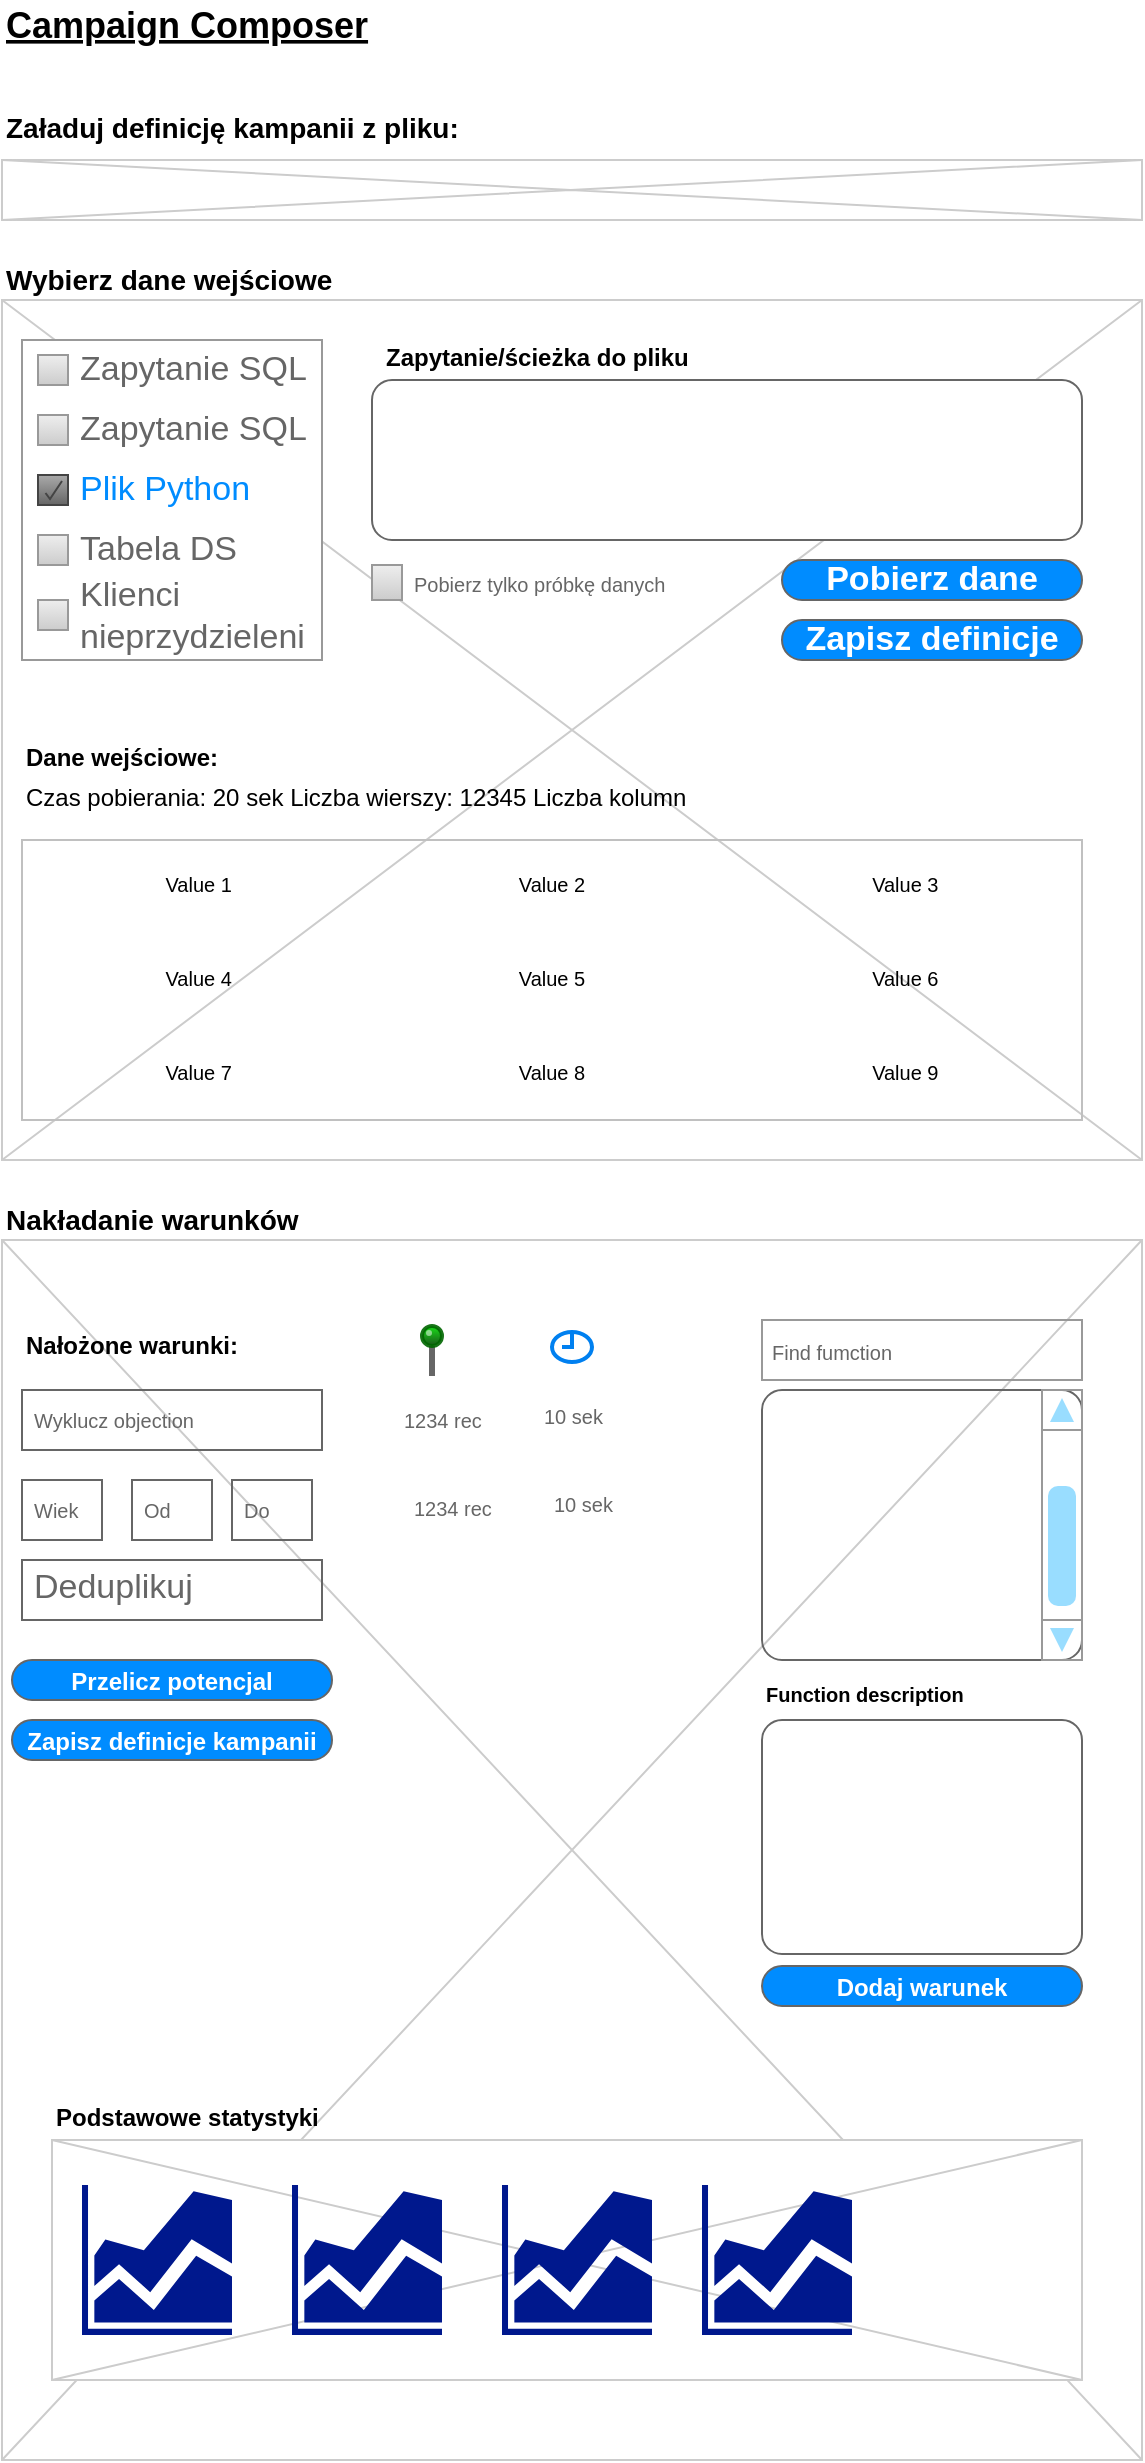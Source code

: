 <mxfile version="12.8.1" type="github">
  <diagram name="Page-1" id="f1b7ffb7-ca1e-a977-7cf5-a751b3c06c05">
    <mxGraphModel dx="1468" dy="744" grid="1" gridSize="10" guides="1" tooltips="1" connect="1" arrows="1" fold="1" page="1" pageScale="1" pageWidth="826" pageHeight="1169" background="#ffffff" math="0" shadow="0">
      <root>
        <mxCell id="0" />
        <mxCell id="1" parent="0" />
        <mxCell id="13" value="" style="verticalLabelPosition=bottom;verticalAlign=top;strokeWidth=1;shape=mxgraph.mockup.graphics.iconGrid;strokeColor=#CCCCCC;gridSize=1,1;" parent="1" vertex="1">
          <mxGeometry x="190" y="220" width="570" height="430" as="geometry" />
        </mxCell>
        <mxCell id="2" value="Campaign Composer" style="text;spacingTop=-5;fontSize=18;fontStyle=5" parent="1" vertex="1">
          <mxGeometry x="190" y="70" width="230" height="20" as="geometry" />
        </mxCell>
        <mxCell id="10" value="Wybierz dane wejściowe" style="text;spacingTop=-5;fontSize=14;fontStyle=1" parent="1" vertex="1">
          <mxGeometry x="190" y="200" width="250" height="20" as="geometry" />
        </mxCell>
        <mxCell id="50" value="" style="verticalLabelPosition=bottom;verticalAlign=top;strokeWidth=1;shape=mxgraph.mockup.graphics.iconGrid;strokeColor=#CCCCCC;gridSize=1,1;" parent="1" vertex="1">
          <mxGeometry x="190" y="150" width="570" height="30" as="geometry" />
        </mxCell>
        <mxCell id="51" value="Zapytanie/ścieżka do pliku" style="text;spacingTop=-5;fontStyle=1" parent="1" vertex="1">
          <mxGeometry x="380" y="240" width="30" height="20" as="geometry" />
        </mxCell>
        <mxCell id="rB9tY-ax31ugRvZ0QZS--175" value="" style="strokeWidth=1;shadow=0;dashed=0;align=center;html=1;shape=mxgraph.mockup.forms.rrect;rSize=0;strokeColor=#999999;fillColor=#ffffff;recursiveResize=0;" vertex="1" parent="1">
          <mxGeometry x="200" y="240" width="150" height="160" as="geometry" />
        </mxCell>
        <mxCell id="rB9tY-ax31ugRvZ0QZS--176" value="Zapytanie SQL" style="strokeWidth=1;shadow=0;dashed=0;align=center;html=1;shape=mxgraph.mockup.forms.rrect;rSize=0;fillColor=#eeeeee;strokeColor=#999999;gradientColor=#cccccc;align=left;spacingLeft=4;fontSize=17;fontColor=#666666;labelPosition=right;" vertex="1" parent="rB9tY-ax31ugRvZ0QZS--175">
          <mxGeometry x="8" y="7.5" width="15" height="15" as="geometry" />
        </mxCell>
        <mxCell id="rB9tY-ax31ugRvZ0QZS--177" value="Zapytanie SQL" style="strokeWidth=1;shadow=0;dashed=0;align=center;html=1;shape=mxgraph.mockup.forms.rrect;rSize=0;fillColor=#eeeeee;strokeColor=#999999;gradientColor=#cccccc;align=left;spacingLeft=4;fontSize=17;fontColor=#666666;labelPosition=right;" vertex="1" parent="rB9tY-ax31ugRvZ0QZS--175">
          <mxGeometry x="8" y="37.5" width="15" height="15" as="geometry" />
        </mxCell>
        <mxCell id="rB9tY-ax31ugRvZ0QZS--178" value="Plik Python" style="strokeWidth=1;shadow=0;dashed=0;align=center;html=1;shape=mxgraph.mockup.forms.checkbox;rSize=0;resizable=0;fillColor=#aaaaaa;strokeColor=#444444;gradientColor=#666666;align=left;spacingLeft=4;fontSize=17;fontColor=#008cff;labelPosition=right;" vertex="1" parent="rB9tY-ax31ugRvZ0QZS--175">
          <mxGeometry x="8" y="67.5" width="15" height="15" as="geometry" />
        </mxCell>
        <mxCell id="rB9tY-ax31ugRvZ0QZS--179" value="Tabela DS" style="strokeWidth=1;shadow=0;dashed=0;align=center;html=1;shape=mxgraph.mockup.forms.rrect;rSize=0;fillColor=#eeeeee;strokeColor=#999999;gradientColor=#cccccc;align=left;spacingLeft=4;fontSize=17;fontColor=#666666;labelPosition=right;" vertex="1" parent="rB9tY-ax31ugRvZ0QZS--175">
          <mxGeometry x="8" y="97.5" width="15" height="15" as="geometry" />
        </mxCell>
        <mxCell id="rB9tY-ax31ugRvZ0QZS--188" value="Klienci&lt;br&gt;nieprzydzieleni" style="strokeWidth=1;shadow=0;dashed=0;align=center;html=1;shape=mxgraph.mockup.forms.rrect;rSize=0;fillColor=#eeeeee;strokeColor=#999999;gradientColor=#cccccc;align=left;spacingLeft=4;fontSize=17;fontColor=#666666;labelPosition=right;" vertex="1" parent="rB9tY-ax31ugRvZ0QZS--175">
          <mxGeometry x="8" y="130" width="15" height="15" as="geometry" />
        </mxCell>
        <mxCell id="rB9tY-ax31ugRvZ0QZS--185" value="" style="shape=mxgraph.mockup.containers.marginRect;rectMarginTop=10;strokeColor=#666666;strokeWidth=1;dashed=0;rounded=1;arcSize=5;recursiveResize=0;" vertex="1" parent="1">
          <mxGeometry x="375" y="250" width="355" height="90" as="geometry" />
        </mxCell>
        <mxCell id="rB9tY-ax31ugRvZ0QZS--189" value="Załaduj definicję kampanii z pliku:" style="text;spacingTop=-5;fontSize=14;fontStyle=1" vertex="1" parent="1">
          <mxGeometry x="190" y="124" width="250" height="20" as="geometry" />
        </mxCell>
        <mxCell id="rB9tY-ax31ugRvZ0QZS--190" value="" style="shape=image;html=1;verticalAlign=top;verticalLabelPosition=bottom;labelBackgroundColor=#ffffff;imageAspect=0;aspect=fixed;image=https://cdn4.iconfinder.com/data/icons/common-toolbar/36/Open-128.png;fontSize=14;" vertex="1" parent="1">
          <mxGeometry x="210" y="156" width="18" height="18" as="geometry" />
        </mxCell>
        <mxCell id="rB9tY-ax31ugRvZ0QZS--191" value="Zapisz definicje" style="strokeWidth=1;shadow=0;dashed=0;align=center;html=1;shape=mxgraph.mockup.buttons.button;strokeColor=#666666;fontColor=#ffffff;mainText=;buttonStyle=round;fontSize=17;fontStyle=1;fillColor=#008cff;whiteSpace=wrap;" vertex="1" parent="1">
          <mxGeometry x="580" y="380" width="150" height="20" as="geometry" />
        </mxCell>
        <mxCell id="rB9tY-ax31ugRvZ0QZS--192" value="Pobierz dane" style="strokeWidth=1;shadow=0;dashed=0;align=center;html=1;shape=mxgraph.mockup.buttons.button;strokeColor=#666666;fontColor=#ffffff;mainText=;buttonStyle=round;fontSize=17;fontStyle=1;fillColor=#008cff;whiteSpace=wrap;" vertex="1" parent="1">
          <mxGeometry x="580" y="350" width="150" height="20" as="geometry" />
        </mxCell>
        <mxCell id="rB9tY-ax31ugRvZ0QZS--199" value="&lt;table border=&quot;0&quot; width=&quot;100%&quot; style=&quot;width: 100% ; height: 100% ; border-collapse: collapse ; font-size: 10px&quot;&gt;&lt;tbody&gt;&lt;tr&gt;&lt;td align=&quot;center&quot;&gt;&lt;font style=&quot;font-size: 10px&quot;&gt;Value 1&lt;/font&gt;&lt;/td&gt;&lt;td align=&quot;center&quot;&gt;&lt;font style=&quot;font-size: 10px&quot;&gt;Value 2&lt;/font&gt;&lt;/td&gt;&lt;td align=&quot;center&quot;&gt;&lt;font style=&quot;font-size: 10px&quot;&gt;Value 3&lt;/font&gt;&lt;/td&gt;&lt;/tr&gt;&lt;tr&gt;&lt;td align=&quot;center&quot;&gt;&lt;font style=&quot;font-size: 10px&quot;&gt;Value 4&lt;/font&gt;&lt;/td&gt;&lt;td align=&quot;center&quot;&gt;&lt;font style=&quot;font-size: 10px&quot;&gt;Value 5&lt;/font&gt;&lt;/td&gt;&lt;td align=&quot;center&quot;&gt;&lt;font style=&quot;font-size: 10px&quot;&gt;Value 6&lt;/font&gt;&lt;/td&gt;&lt;/tr&gt;&lt;tr&gt;&lt;td align=&quot;center&quot;&gt;&lt;font style=&quot;font-size: 10px&quot;&gt;Value 7&lt;/font&gt;&lt;/td&gt;&lt;td align=&quot;center&quot;&gt;&lt;font style=&quot;font-size: 10px&quot;&gt;Value 8&lt;/font&gt;&lt;/td&gt;&lt;td align=&quot;center&quot;&gt;&lt;font style=&quot;font-size: 10px&quot;&gt;Value 9&lt;/font&gt;&lt;/td&gt;&lt;/tr&gt;&lt;/tbody&gt;&lt;/table&gt;" style="text;html=1;strokeColor=#c0c0c0;fillColor=none;overflow=fill;fontSize=14;" vertex="1" parent="1">
          <mxGeometry x="200" y="490" width="530" height="140" as="geometry" />
        </mxCell>
        <mxCell id="rB9tY-ax31ugRvZ0QZS--203" value="Dane wejściowe:&#xa;" style="text;spacingTop=-5;fontStyle=1" vertex="1" parent="1">
          <mxGeometry x="200" y="440" width="30" height="20" as="geometry" />
        </mxCell>
        <mxCell id="rB9tY-ax31ugRvZ0QZS--206" value="Czas pobierania: 20 sek Liczba wierszy: 12345 Liczba kolumn" style="text;spacingTop=-5;fontStyle=0" vertex="1" parent="1">
          <mxGeometry x="200" y="460" width="30" height="20" as="geometry" />
        </mxCell>
        <mxCell id="rB9tY-ax31ugRvZ0QZS--207" value="&lt;font style=&quot;font-size: 10px&quot;&gt;Pobierz tylko próbkę danych&lt;/font&gt;" style="strokeWidth=1;shadow=0;dashed=0;align=center;html=1;shape=mxgraph.mockup.forms.rrect;rSize=0;fillColor=#eeeeee;strokeColor=#999999;gradientColor=#cccccc;align=left;spacingLeft=4;fontSize=17;fontColor=#666666;labelPosition=right;" vertex="1" parent="1">
          <mxGeometry x="375" y="352.5" width="15" height="17.5" as="geometry" />
        </mxCell>
        <mxCell id="rB9tY-ax31ugRvZ0QZS--212" value="Nakładanie warunków" style="text;spacingTop=-5;fontSize=14;fontStyle=1" vertex="1" parent="1">
          <mxGeometry x="190" y="670" width="250" height="20" as="geometry" />
        </mxCell>
        <mxCell id="rB9tY-ax31ugRvZ0QZS--213" value="" style="verticalLabelPosition=bottom;verticalAlign=top;strokeWidth=1;shape=mxgraph.mockup.graphics.iconGrid;strokeColor=#CCCCCC;gridSize=1,1;" vertex="1" parent="1">
          <mxGeometry x="190" y="690" width="570" height="610" as="geometry" />
        </mxCell>
        <mxCell id="rB9tY-ax31ugRvZ0QZS--223" value="&lt;font style=&quot;font-size: 10px&quot;&gt;Find fumction&lt;/font&gt;" style="strokeWidth=1;shadow=0;dashed=0;align=center;html=1;shape=mxgraph.mockup.forms.pwField;strokeColor=#999999;mainText=;align=left;fontColor=#666666;fontSize=17;spacingLeft=3;fillColor=none;gradientColor=none;" vertex="1" parent="1">
          <mxGeometry x="570" y="730" width="160" height="30" as="geometry" />
        </mxCell>
        <mxCell id="rB9tY-ax31ugRvZ0QZS--224" value="" style="shape=mxgraph.mockup.containers.marginRect;rectMarginTop=10;strokeColor=#666666;strokeWidth=1;dashed=0;rounded=1;arcSize=5;recursiveResize=0;fillColor=none;gradientColor=none;fontSize=14;" vertex="1" parent="1">
          <mxGeometry x="570" y="755" width="160" height="145" as="geometry" />
        </mxCell>
        <mxCell id="rB9tY-ax31ugRvZ0QZS--230" value="" style="verticalLabelPosition=bottom;shadow=0;dashed=0;align=center;html=1;verticalAlign=top;strokeWidth=1;shape=mxgraph.mockup.navigation.scrollBar;strokeColor=#999999;barPos=20;fillColor2=#99ddff;strokeColor2=none;direction=north;fillColor=none;gradientColor=none;fontSize=10;" vertex="1" parent="1">
          <mxGeometry x="710" y="765" width="10" height="135" as="geometry" />
        </mxCell>
        <mxCell id="rB9tY-ax31ugRvZ0QZS--234" value="" style="shape=image;html=1;verticalAlign=top;verticalLabelPosition=bottom;labelBackgroundColor=#ffffff;imageAspect=0;aspect=fixed;image=https://cdn3.iconfinder.com/data/icons/wpzoom-developer-icon-set/500/67-128.png;fillColor=none;gradientColor=none;fontSize=13;" vertex="1" parent="1">
          <mxGeometry x="710" y="736" width="18" height="18" as="geometry" />
        </mxCell>
        <mxCell id="rB9tY-ax31ugRvZ0QZS--235" value="" style="shape=mxgraph.mockup.containers.marginRect;rectMarginTop=10;strokeColor=#666666;strokeWidth=1;dashed=0;rounded=1;arcSize=5;recursiveResize=0;fillColor=none;gradientColor=none;fontSize=12;" vertex="1" parent="1">
          <mxGeometry x="570" y="920" width="160" height="127" as="geometry" />
        </mxCell>
        <mxCell id="rB9tY-ax31ugRvZ0QZS--239" value="Function description" style="text;spacingTop=-5;fontStyle=1;fontSize=10;" vertex="1" parent="1">
          <mxGeometry x="570" y="910" width="30" height="20" as="geometry" />
        </mxCell>
        <mxCell id="rB9tY-ax31ugRvZ0QZS--242" value="&lt;span style=&quot;font-size: 12px&quot;&gt;Dodaj warunek&lt;/span&gt;" style="strokeWidth=1;shadow=0;dashed=0;align=center;html=1;shape=mxgraph.mockup.buttons.button;strokeColor=#666666;fontColor=#ffffff;mainText=;buttonStyle=round;fontSize=17;fontStyle=1;fillColor=#008cff;whiteSpace=wrap;" vertex="1" parent="1">
          <mxGeometry x="570" y="1053" width="160" height="20" as="geometry" />
        </mxCell>
        <mxCell id="rB9tY-ax31ugRvZ0QZS--243" value="Nałożone warunki:" style="text;spacingTop=-5;fontSize=12;fontStyle=1" vertex="1" parent="1">
          <mxGeometry x="200" y="734" width="250" height="20" as="geometry" />
        </mxCell>
        <mxCell id="rB9tY-ax31ugRvZ0QZS--244" value="&lt;font style=&quot;font-size: 10px&quot;&gt;Wyklucz objection&lt;/font&gt;" style="strokeWidth=1;shadow=0;dashed=0;align=center;html=1;shape=mxgraph.mockup.text.textBox;fontColor=#666666;align=left;fontSize=17;spacingLeft=4;spacingTop=-3;strokeColor=#666666;mainText=;fillColor=none;gradientColor=none;" vertex="1" parent="1">
          <mxGeometry x="200" y="765" width="150" height="30" as="geometry" />
        </mxCell>
        <mxCell id="rB9tY-ax31ugRvZ0QZS--245" value="" style="html=1;verticalLabelPosition=bottom;align=center;labelBackgroundColor=#ffffff;verticalAlign=top;strokeWidth=2;strokeColor=#0080F0;shadow=0;dashed=0;shape=mxgraph.ios7.icons.clock;fillColor=none;gradientColor=none;fontSize=12;" vertex="1" parent="1">
          <mxGeometry x="465" y="736" width="20" height="15" as="geometry" />
        </mxCell>
        <mxCell id="rB9tY-ax31ugRvZ0QZS--246" value="&lt;font style=&quot;font-size: 10px&quot;&gt;10 sek&lt;/font&gt;" style="strokeWidth=1;shadow=0;dashed=0;align=center;html=1;shape=mxgraph.mockup.text.textBox;fontColor=#666666;align=left;fontSize=17;spacingLeft=4;spacingTop=-3;strokeColor=none;mainText=;fillColor=none;gradientColor=none;" vertex="1" parent="1">
          <mxGeometry x="455" y="765.5" width="40" height="25" as="geometry" />
        </mxCell>
        <mxCell id="rB9tY-ax31ugRvZ0QZS--249" value="" style="verticalLabelPosition=top;shadow=0;dashed=0;align=center;html=1;verticalAlign=bottom;strokeWidth=1;shape=mxgraph.mockup.misc.pin;fillColor2=#00dd00;fillColor3=#004400;strokeColor=#006600;fillColor=none;gradientColor=none;fontSize=12;" vertex="1" parent="1">
          <mxGeometry x="400" y="733" width="10" height="25" as="geometry" />
        </mxCell>
        <mxCell id="rB9tY-ax31ugRvZ0QZS--250" value="&lt;font style=&quot;font-size: 10px&quot;&gt;1234 rec&lt;/font&gt;" style="strokeWidth=1;shadow=0;dashed=0;align=center;html=1;shape=mxgraph.mockup.text.textBox;fontColor=#666666;align=left;fontSize=17;spacingLeft=4;spacingTop=-3;strokeColor=none;mainText=;fillColor=none;gradientColor=none;" vertex="1" parent="1">
          <mxGeometry x="385" y="767.5" width="40" height="25" as="geometry" />
        </mxCell>
        <mxCell id="rB9tY-ax31ugRvZ0QZS--251" value="&lt;font style=&quot;font-size: 10px&quot;&gt;Wiek&lt;/font&gt;" style="strokeWidth=1;shadow=0;dashed=0;align=center;html=1;shape=mxgraph.mockup.text.textBox;fontColor=#666666;align=left;fontSize=17;spacingLeft=4;spacingTop=-3;strokeColor=#666666;mainText=;fillColor=none;gradientColor=none;" vertex="1" parent="1">
          <mxGeometry x="200" y="810" width="40" height="30" as="geometry" />
        </mxCell>
        <mxCell id="rB9tY-ax31ugRvZ0QZS--252" value="&lt;font style=&quot;font-size: 10px&quot;&gt;Od&lt;/font&gt;" style="strokeWidth=1;shadow=0;dashed=0;align=center;html=1;shape=mxgraph.mockup.text.textBox;fontColor=#666666;align=left;fontSize=17;spacingLeft=4;spacingTop=-3;strokeColor=#666666;mainText=;fillColor=none;gradientColor=none;" vertex="1" parent="1">
          <mxGeometry x="255" y="810" width="40" height="30" as="geometry" />
        </mxCell>
        <mxCell id="rB9tY-ax31ugRvZ0QZS--253" value="&lt;font style=&quot;font-size: 10px&quot;&gt;Do&lt;/font&gt;" style="strokeWidth=1;shadow=0;dashed=0;align=center;html=1;shape=mxgraph.mockup.text.textBox;fontColor=#666666;align=left;fontSize=17;spacingLeft=4;spacingTop=-3;strokeColor=#666666;mainText=;fillColor=none;gradientColor=none;" vertex="1" parent="1">
          <mxGeometry x="305" y="810" width="40" height="30" as="geometry" />
        </mxCell>
        <mxCell id="rB9tY-ax31ugRvZ0QZS--256" value="&lt;font style=&quot;font-size: 10px&quot;&gt;10 sek&lt;/font&gt;" style="strokeWidth=1;shadow=0;dashed=0;align=center;html=1;shape=mxgraph.mockup.text.textBox;fontColor=#666666;align=left;fontSize=17;spacingLeft=4;spacingTop=-3;strokeColor=none;mainText=;fillColor=none;gradientColor=none;" vertex="1" parent="1">
          <mxGeometry x="460" y="810" width="40" height="25" as="geometry" />
        </mxCell>
        <mxCell id="rB9tY-ax31ugRvZ0QZS--257" value="&lt;font style=&quot;font-size: 10px&quot;&gt;1234 rec&lt;/font&gt;" style="strokeWidth=1;shadow=0;dashed=0;align=center;html=1;shape=mxgraph.mockup.text.textBox;fontColor=#666666;align=left;fontSize=17;spacingLeft=4;spacingTop=-3;strokeColor=none;mainText=;fillColor=none;gradientColor=none;" vertex="1" parent="1">
          <mxGeometry x="390" y="812" width="40" height="25" as="geometry" />
        </mxCell>
        <mxCell id="rB9tY-ax31ugRvZ0QZS--258" value="&lt;span style=&quot;font-size: 12px&quot;&gt;Przelicz potencjal&lt;/span&gt;&lt;span style=&quot;color: rgba(0 , 0 , 0 , 0) ; font-family: monospace ; font-size: 0px ; font-weight: 400 ; white-space: nowrap&quot;&gt;%3CmxGraphModel%3E%3Croot%3E%3CmxCell%20id%3D%220%22%2F%3E%3CmxCell%20id%3D%221%22%20parent%3D%220%22%2F%3E%3CmxCell%20id%3D%222%22%20value%3D%22%26lt%3Bspan%20style%3D%26quot%3Bfont-size%3A%2012px%26quot%3B%26gt%3BDodaj%20warunek%26lt%3B%2Fspan%26gt%3B%22%20style%3D%22strokeWidth%3D1%3Bshadow%3D0%3Bdashed%3D0%3Balign%3Dcenter%3Bhtml%3D1%3Bshape%3Dmxgraph.mockup.buttons.button%3BstrokeColor%3D%23666666%3BfontColor%3D%23ffffff%3BmainText%3D%3BbuttonStyle%3Dround%3BfontSize%3D17%3BfontStyle%3D1%3BfillColor%3D%23008cff%3BwhiteSpace%3Dwrap%3B%22%20vertex%3D%221%22%20parent%3D%221%22%3E%3CmxGeometry%20x%3D%22570%22%20y%3D%221053%22%20width%3D%22160%22%20height%3D%2220%22%20as%3D%22geometry%22%2F%3E%3C%2FmxCell%3E%3C%2Froot%3E%3C%2FmxGraphModel%3E&lt;/span&gt;" style="strokeWidth=1;shadow=0;dashed=0;align=center;html=1;shape=mxgraph.mockup.buttons.button;strokeColor=#666666;fontColor=#ffffff;mainText=;buttonStyle=round;fontSize=17;fontStyle=1;fillColor=#008cff;whiteSpace=wrap;" vertex="1" parent="1">
          <mxGeometry x="195" y="900" width="160" height="20" as="geometry" />
        </mxCell>
        <mxCell id="rB9tY-ax31ugRvZ0QZS--259" value="&lt;span style=&quot;font-size: 12px&quot;&gt;Zapisz definicje kampanii&lt;/span&gt;" style="strokeWidth=1;shadow=0;dashed=0;align=center;html=1;shape=mxgraph.mockup.buttons.button;strokeColor=#666666;fontColor=#ffffff;mainText=;buttonStyle=round;fontSize=17;fontStyle=1;fillColor=#008cff;whiteSpace=wrap;" vertex="1" parent="1">
          <mxGeometry x="195" y="930" width="160" height="20" as="geometry" />
        </mxCell>
        <mxCell id="rB9tY-ax31ugRvZ0QZS--260" value="Deduplikuj" style="strokeWidth=1;shadow=0;dashed=0;align=center;html=1;shape=mxgraph.mockup.text.textBox;fontColor=#666666;align=left;fontSize=17;spacingLeft=4;spacingTop=-3;strokeColor=#666666;mainText=;fillColor=none;gradientColor=none;" vertex="1" parent="1">
          <mxGeometry x="200" y="850" width="150" height="30" as="geometry" />
        </mxCell>
        <mxCell id="rB9tY-ax31ugRvZ0QZS--261" value="" style="verticalLabelPosition=bottom;verticalAlign=top;strokeWidth=1;shape=mxgraph.mockup.graphics.iconGrid;strokeColor=#CCCCCC;gridSize=1,1;" vertex="1" parent="1">
          <mxGeometry x="215" y="1140" width="515" height="120" as="geometry" />
        </mxCell>
        <mxCell id="rB9tY-ax31ugRvZ0QZS--262" value="Podstawowe statystyki" style="text;spacingTop=-5;fontSize=12;fontStyle=1" vertex="1" parent="1">
          <mxGeometry x="215" y="1120" width="250" height="20" as="geometry" />
        </mxCell>
        <mxCell id="rB9tY-ax31ugRvZ0QZS--263" value="" style="aspect=fixed;pointerEvents=1;shadow=0;dashed=0;html=1;strokeColor=none;labelPosition=center;verticalLabelPosition=bottom;verticalAlign=top;align=center;fillColor=#00188D;shape=mxgraph.mscae.general.graph;fontSize=12;" vertex="1" parent="1">
          <mxGeometry x="230" y="1162.5" width="75" height="75" as="geometry" />
        </mxCell>
        <mxCell id="rB9tY-ax31ugRvZ0QZS--264" value="" style="aspect=fixed;pointerEvents=1;shadow=0;dashed=0;html=1;strokeColor=none;labelPosition=center;verticalLabelPosition=bottom;verticalAlign=top;align=center;fillColor=#00188D;shape=mxgraph.mscae.general.graph;fontSize=12;" vertex="1" parent="1">
          <mxGeometry x="335" y="1162.5" width="75" height="75" as="geometry" />
        </mxCell>
        <mxCell id="rB9tY-ax31ugRvZ0QZS--265" value="" style="aspect=fixed;pointerEvents=1;shadow=0;dashed=0;html=1;strokeColor=none;labelPosition=center;verticalLabelPosition=bottom;verticalAlign=top;align=center;fillColor=#00188D;shape=mxgraph.mscae.general.graph;fontSize=12;" vertex="1" parent="1">
          <mxGeometry x="440" y="1162.5" width="75" height="75" as="geometry" />
        </mxCell>
        <mxCell id="rB9tY-ax31ugRvZ0QZS--266" value="" style="aspect=fixed;pointerEvents=1;shadow=0;dashed=0;html=1;strokeColor=none;labelPosition=center;verticalLabelPosition=bottom;verticalAlign=top;align=center;fillColor=#00188D;shape=mxgraph.mscae.general.graph;fontSize=12;" vertex="1" parent="1">
          <mxGeometry x="540" y="1162.5" width="75" height="75" as="geometry" />
        </mxCell>
      </root>
    </mxGraphModel>
  </diagram>
</mxfile>
